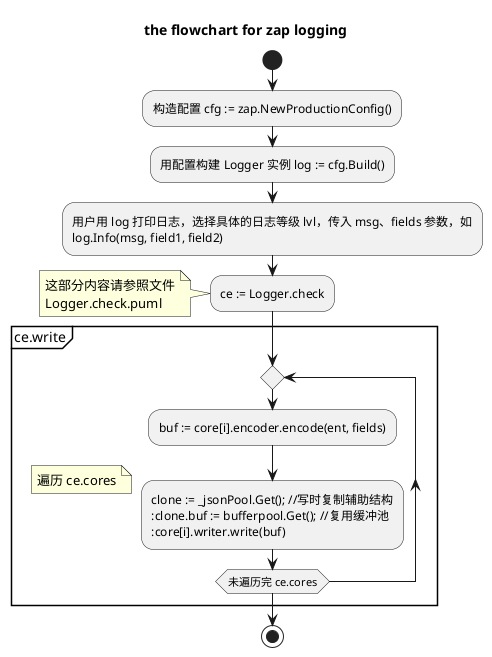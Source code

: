 @startuml
title the flowchart for zap logging
start

:构造配置 cfg := zap.NewProductionConfig();
:用配置构建 Logger 实例 log := cfg.Build();
:用户用 log 打印日志，选择具体的日志等级 lvl，传入 msg、fields 参数，如
log.Info(msg, field1, field2);

:ce := Logger.check;
note
这部分内容请参照文件
Logger.check.puml
end note

partition ce.write {
    floating note: 遍历 ce.cores
    repeat
        :buf := core[i].encoder.encode(ent, fields);
        :clone := _jsonPool.Get(); //写时复制辅助结构
        :clone.buf := bufferpool.Get(); //复用缓冲池
        :core[i].writer.write(buf);
    repeat while (未遍历完 ce.cores)
}

' 一些细节需要注意：
' 使用不低于 DPanicLevel 打印的时候，不需要检查 core.Enabled
' 从 Entry 和 CheckedEntry 的创建可以看出，Log 是日志行为的发起方，而 Entry 和 CheckedEntry 是某一次打印行为的实例。
' 如果是 Panic 或者 Fatal 打印级别，创建的 CheckedEntry 没有 core，只有 after，也就是在执行写入动作时，它只会执行 after 动作，所以在 log.Check 时，这种打印级别不会添加 caller 和 stack
' 用 zap 给的 product 或 develop 配置创建的 Logger，分别默认会将 addStack 设置为 Error 和 Warn

stop
@enduml


